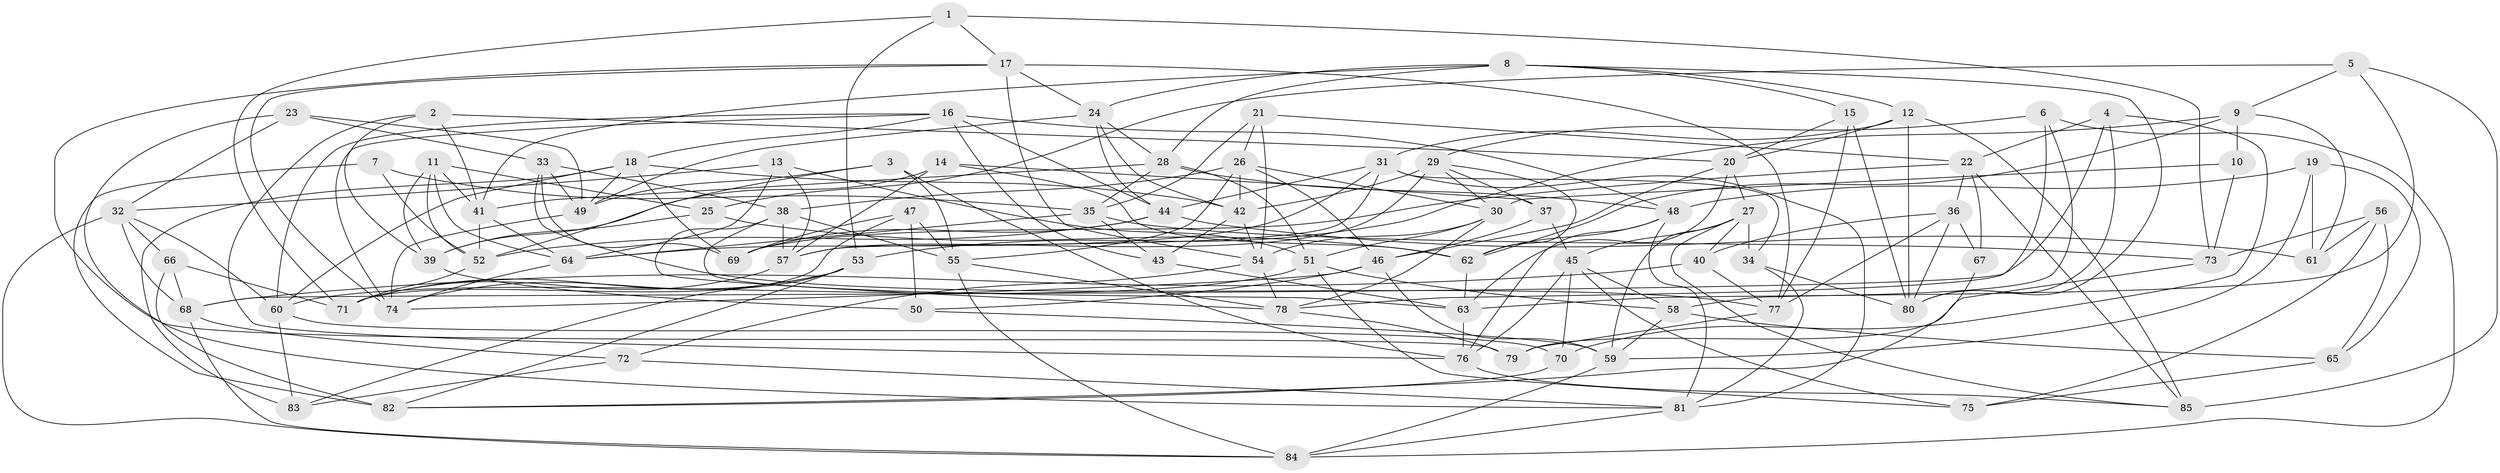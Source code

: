 // original degree distribution, {4: 1.0}
// Generated by graph-tools (version 1.1) at 2025/38/03/04/25 23:38:11]
// undirected, 85 vertices, 217 edges
graph export_dot {
  node [color=gray90,style=filled];
  1;
  2;
  3;
  4;
  5;
  6;
  7;
  8;
  9;
  10;
  11;
  12;
  13;
  14;
  15;
  16;
  17;
  18;
  19;
  20;
  21;
  22;
  23;
  24;
  25;
  26;
  27;
  28;
  29;
  30;
  31;
  32;
  33;
  34;
  35;
  36;
  37;
  38;
  39;
  40;
  41;
  42;
  43;
  44;
  45;
  46;
  47;
  48;
  49;
  50;
  51;
  52;
  53;
  54;
  55;
  56;
  57;
  58;
  59;
  60;
  61;
  62;
  63;
  64;
  65;
  66;
  67;
  68;
  69;
  70;
  71;
  72;
  73;
  74;
  75;
  76;
  77;
  78;
  79;
  80;
  81;
  82;
  83;
  84;
  85;
  1 -- 17 [weight=1.0];
  1 -- 53 [weight=1.0];
  1 -- 71 [weight=1.0];
  1 -- 73 [weight=1.0];
  2 -- 20 [weight=1.0];
  2 -- 39 [weight=1.0];
  2 -- 41 [weight=1.0];
  2 -- 76 [weight=1.0];
  3 -- 49 [weight=1.0];
  3 -- 52 [weight=1.0];
  3 -- 55 [weight=1.0];
  3 -- 76 [weight=1.0];
  4 -- 22 [weight=1.0];
  4 -- 68 [weight=1.0];
  4 -- 70 [weight=1.0];
  4 -- 80 [weight=1.0];
  5 -- 9 [weight=1.0];
  5 -- 25 [weight=1.0];
  5 -- 63 [weight=1.0];
  5 -- 85 [weight=1.0];
  6 -- 29 [weight=1.0];
  6 -- 58 [weight=1.0];
  6 -- 78 [weight=1.0];
  6 -- 84 [weight=1.0];
  7 -- 35 [weight=1.0];
  7 -- 52 [weight=1.0];
  7 -- 82 [weight=2.0];
  8 -- 12 [weight=1.0];
  8 -- 15 [weight=1.0];
  8 -- 24 [weight=1.0];
  8 -- 28 [weight=1.0];
  8 -- 41 [weight=1.0];
  8 -- 80 [weight=1.0];
  9 -- 10 [weight=2.0];
  9 -- 53 [weight=1.0];
  9 -- 61 [weight=1.0];
  9 -- 62 [weight=1.0];
  10 -- 30 [weight=1.0];
  10 -- 73 [weight=1.0];
  11 -- 25 [weight=1.0];
  11 -- 39 [weight=2.0];
  11 -- 41 [weight=1.0];
  11 -- 52 [weight=1.0];
  11 -- 64 [weight=1.0];
  12 -- 20 [weight=1.0];
  12 -- 31 [weight=1.0];
  12 -- 80 [weight=1.0];
  12 -- 85 [weight=2.0];
  13 -- 32 [weight=1.0];
  13 -- 51 [weight=1.0];
  13 -- 57 [weight=1.0];
  13 -- 64 [weight=1.0];
  14 -- 37 [weight=1.0];
  14 -- 39 [weight=1.0];
  14 -- 57 [weight=1.0];
  14 -- 62 [weight=1.0];
  15 -- 20 [weight=1.0];
  15 -- 77 [weight=1.0];
  15 -- 80 [weight=1.0];
  16 -- 18 [weight=1.0];
  16 -- 43 [weight=1.0];
  16 -- 44 [weight=1.0];
  16 -- 48 [weight=1.0];
  16 -- 60 [weight=1.0];
  16 -- 74 [weight=1.0];
  17 -- 24 [weight=1.0];
  17 -- 54 [weight=1.0];
  17 -- 74 [weight=1.0];
  17 -- 77 [weight=1.0];
  17 -- 79 [weight=1.0];
  18 -- 42 [weight=1.0];
  18 -- 49 [weight=1.0];
  18 -- 60 [weight=1.0];
  18 -- 69 [weight=1.0];
  18 -- 83 [weight=1.0];
  19 -- 48 [weight=1.0];
  19 -- 59 [weight=1.0];
  19 -- 61 [weight=1.0];
  19 -- 65 [weight=1.0];
  20 -- 27 [weight=1.0];
  20 -- 46 [weight=1.0];
  20 -- 63 [weight=1.0];
  21 -- 22 [weight=1.0];
  21 -- 26 [weight=1.0];
  21 -- 35 [weight=1.0];
  21 -- 54 [weight=1.0];
  22 -- 36 [weight=1.0];
  22 -- 67 [weight=1.0];
  22 -- 69 [weight=1.0];
  22 -- 85 [weight=1.0];
  23 -- 32 [weight=1.0];
  23 -- 33 [weight=1.0];
  23 -- 49 [weight=1.0];
  23 -- 81 [weight=1.0];
  24 -- 28 [weight=1.0];
  24 -- 42 [weight=1.0];
  24 -- 44 [weight=1.0];
  24 -- 49 [weight=1.0];
  25 -- 39 [weight=1.0];
  25 -- 62 [weight=1.0];
  26 -- 30 [weight=1.0];
  26 -- 38 [weight=1.0];
  26 -- 42 [weight=1.0];
  26 -- 46 [weight=1.0];
  26 -- 55 [weight=1.0];
  27 -- 34 [weight=1.0];
  27 -- 40 [weight=1.0];
  27 -- 45 [weight=1.0];
  27 -- 59 [weight=1.0];
  27 -- 85 [weight=1.0];
  28 -- 35 [weight=1.0];
  28 -- 41 [weight=1.0];
  28 -- 48 [weight=1.0];
  28 -- 51 [weight=1.0];
  29 -- 30 [weight=1.0];
  29 -- 37 [weight=1.0];
  29 -- 42 [weight=1.0];
  29 -- 57 [weight=1.0];
  29 -- 62 [weight=1.0];
  30 -- 51 [weight=1.0];
  30 -- 54 [weight=1.0];
  30 -- 78 [weight=1.0];
  31 -- 34 [weight=1.0];
  31 -- 44 [weight=1.0];
  31 -- 57 [weight=1.0];
  31 -- 64 [weight=1.0];
  31 -- 81 [weight=1.0];
  32 -- 60 [weight=1.0];
  32 -- 66 [weight=1.0];
  32 -- 68 [weight=1.0];
  32 -- 84 [weight=1.0];
  33 -- 38 [weight=1.0];
  33 -- 49 [weight=1.0];
  33 -- 69 [weight=2.0];
  33 -- 77 [weight=1.0];
  34 -- 80 [weight=1.0];
  34 -- 81 [weight=1.0];
  35 -- 43 [weight=1.0];
  35 -- 64 [weight=1.0];
  35 -- 73 [weight=1.0];
  36 -- 40 [weight=1.0];
  36 -- 67 [weight=2.0];
  36 -- 77 [weight=1.0];
  36 -- 80 [weight=1.0];
  37 -- 45 [weight=1.0];
  37 -- 46 [weight=1.0];
  38 -- 55 [weight=1.0];
  38 -- 57 [weight=1.0];
  38 -- 63 [weight=1.0];
  38 -- 78 [weight=1.0];
  39 -- 50 [weight=1.0];
  40 -- 68 [weight=1.0];
  40 -- 77 [weight=1.0];
  41 -- 52 [weight=1.0];
  41 -- 64 [weight=1.0];
  42 -- 43 [weight=1.0];
  42 -- 54 [weight=1.0];
  43 -- 63 [weight=1.0];
  44 -- 52 [weight=1.0];
  44 -- 61 [weight=1.0];
  44 -- 69 [weight=1.0];
  45 -- 58 [weight=1.0];
  45 -- 70 [weight=1.0];
  45 -- 75 [weight=1.0];
  45 -- 76 [weight=1.0];
  46 -- 50 [weight=1.0];
  46 -- 59 [weight=1.0];
  46 -- 74 [weight=1.0];
  47 -- 50 [weight=1.0];
  47 -- 55 [weight=1.0];
  47 -- 69 [weight=1.0];
  47 -- 71 [weight=1.0];
  48 -- 62 [weight=1.0];
  48 -- 76 [weight=1.0];
  48 -- 81 [weight=1.0];
  49 -- 74 [weight=1.0];
  50 -- 59 [weight=1.0];
  51 -- 58 [weight=1.0];
  51 -- 60 [weight=1.0];
  51 -- 75 [weight=1.0];
  52 -- 71 [weight=1.0];
  53 -- 71 [weight=1.0];
  53 -- 74 [weight=1.0];
  53 -- 82 [weight=1.0];
  53 -- 83 [weight=1.0];
  54 -- 72 [weight=1.0];
  54 -- 78 [weight=1.0];
  55 -- 78 [weight=1.0];
  55 -- 84 [weight=1.0];
  56 -- 61 [weight=1.0];
  56 -- 65 [weight=2.0];
  56 -- 73 [weight=2.0];
  56 -- 75 [weight=1.0];
  57 -- 71 [weight=1.0];
  58 -- 59 [weight=1.0];
  58 -- 65 [weight=2.0];
  59 -- 84 [weight=1.0];
  60 -- 70 [weight=1.0];
  60 -- 83 [weight=1.0];
  62 -- 63 [weight=1.0];
  63 -- 76 [weight=1.0];
  64 -- 74 [weight=1.0];
  65 -- 75 [weight=1.0];
  66 -- 68 [weight=1.0];
  66 -- 71 [weight=1.0];
  66 -- 82 [weight=1.0];
  67 -- 82 [weight=1.0];
  68 -- 72 [weight=1.0];
  68 -- 84 [weight=1.0];
  70 -- 82 [weight=1.0];
  72 -- 81 [weight=1.0];
  72 -- 83 [weight=1.0];
  73 -- 79 [weight=1.0];
  76 -- 85 [weight=1.0];
  77 -- 79 [weight=1.0];
  78 -- 79 [weight=1.0];
  81 -- 84 [weight=1.0];
}
